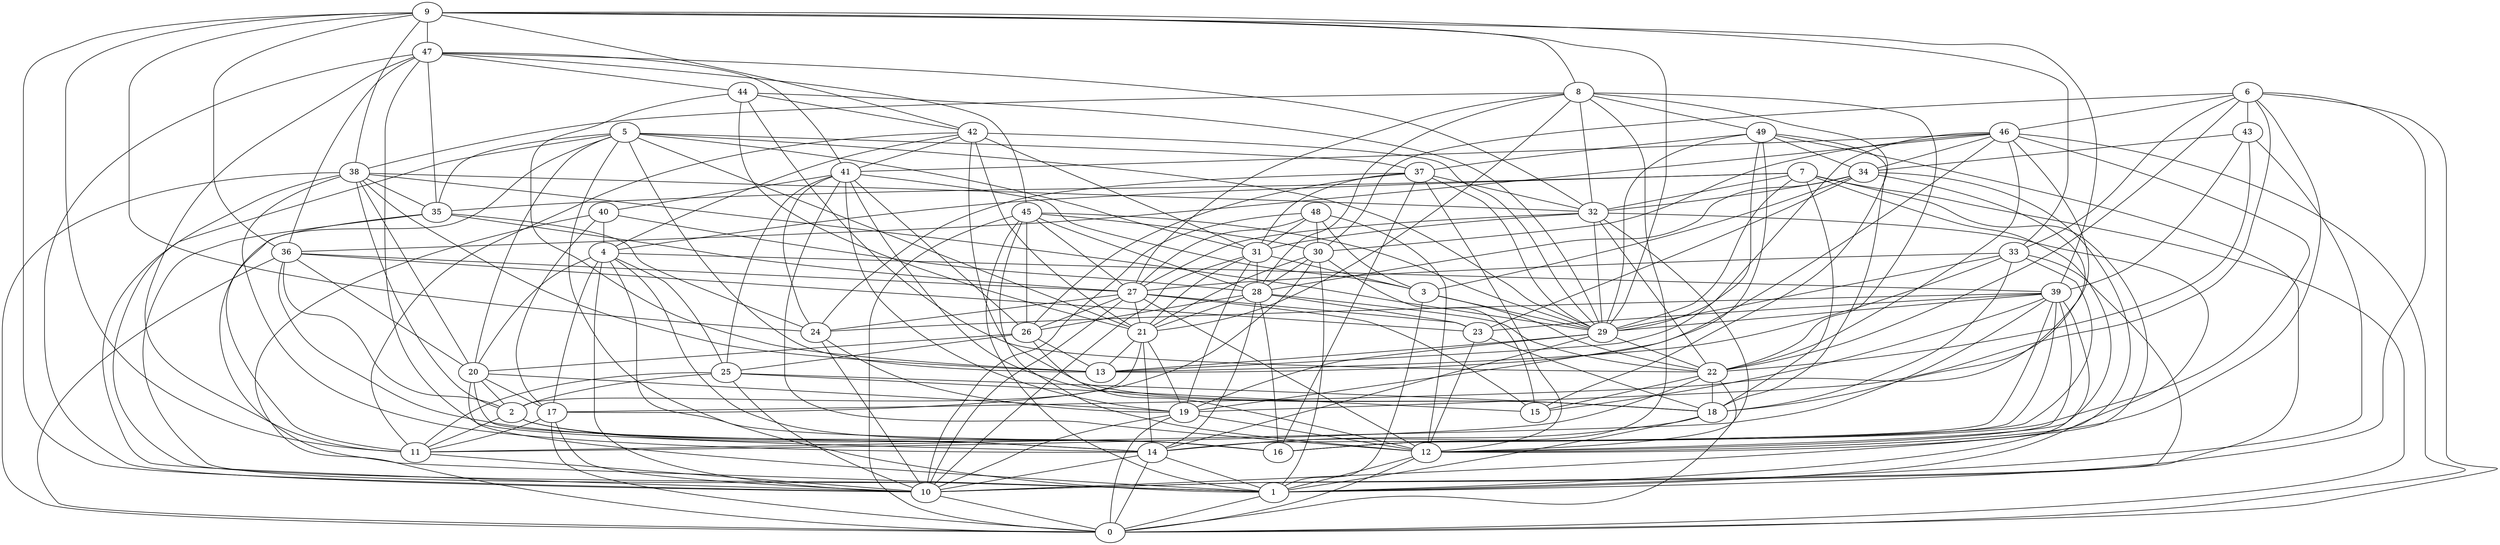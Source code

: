 digraph GG_graph {

subgraph G_graph {
edge [color = black]
"24" -> "10" [dir = none]
"4" -> "1" [dir = none]
"4" -> "10" [dir = none]
"47" -> "14" [dir = none]
"47" -> "44" [dir = none]
"47" -> "36" [dir = none]
"47" -> "11" [dir = none]
"47" -> "10" [dir = none]
"12" -> "1" [dir = none]
"44" -> "22" [dir = none]
"44" -> "42" [dir = none]
"35" -> "27" [dir = none]
"35" -> "11" [dir = none]
"35" -> "24" [dir = none]
"27" -> "24" [dir = none]
"27" -> "15" [dir = none]
"37" -> "31" [dir = none]
"37" -> "29" [dir = none]
"42" -> "4" [dir = none]
"42" -> "21" [dir = none]
"42" -> "11" [dir = none]
"42" -> "41" [dir = none]
"49" -> "37" [dir = none]
"49" -> "10" [dir = none]
"49" -> "29" [dir = none]
"49" -> "13" [dir = none]
"49" -> "18" [dir = none]
"46" -> "36" [dir = none]
"46" -> "0" [dir = none]
"46" -> "41" [dir = none]
"46" -> "17" [dir = none]
"33" -> "18" [dir = none]
"33" -> "27" [dir = none]
"33" -> "29" [dir = none]
"8" -> "32" [dir = none]
"8" -> "49" [dir = none]
"8" -> "38" [dir = none]
"8" -> "22" [dir = none]
"7" -> "12" [dir = none]
"7" -> "29" [dir = none]
"7" -> "0" [dir = none]
"7" -> "35" [dir = none]
"7" -> "4" [dir = none]
"10" -> "0" [dir = none]
"20" -> "19" [dir = none]
"20" -> "14" [dir = none]
"48" -> "12" [dir = none]
"48" -> "27" [dir = none]
"48" -> "31" [dir = none]
"48" -> "30" [dir = none]
"39" -> "14" [dir = none]
"39" -> "24" [dir = none]
"39" -> "15" [dir = none]
"39" -> "29" [dir = none]
"39" -> "1" [dir = none]
"39" -> "23" [dir = none]
"11" -> "10" [dir = none]
"41" -> "25" [dir = none]
"41" -> "3" [dir = none]
"41" -> "40" [dir = none]
"41" -> "24" [dir = none]
"41" -> "19" [dir = none]
"28" -> "21" [dir = none]
"28" -> "16" [dir = none]
"31" -> "3" [dir = none]
"31" -> "10" [dir = none]
"31" -> "28" [dir = none]
"31" -> "21" [dir = none]
"5" -> "13" [dir = none]
"5" -> "21" [dir = none]
"5" -> "37" [dir = none]
"5" -> "35" [dir = none]
"5" -> "31" [dir = none]
"5" -> "1" [dir = none]
"5" -> "29" [dir = none]
"5" -> "10" [dir = none]
"5" -> "20" [dir = none]
"36" -> "20" [dir = none]
"36" -> "23" [dir = none]
"36" -> "27" [dir = none]
"36" -> "16" [dir = none]
"36" -> "0" [dir = none]
"1" -> "0" [dir = none]
"22" -> "0" [dir = none]
"22" -> "18" [dir = none]
"40" -> "28" [dir = none]
"40" -> "17" [dir = none]
"17" -> "11" [dir = none]
"17" -> "10" [dir = none]
"9" -> "10" [dir = none]
"9" -> "11" [dir = none]
"9" -> "33" [dir = none]
"9" -> "8" [dir = none]
"9" -> "38" [dir = none]
"43" -> "34" [dir = none]
"43" -> "1" [dir = none]
"43" -> "22" [dir = none]
"32" -> "29" [dir = none]
"32" -> "31" [dir = none]
"32" -> "27" [dir = none]
"32" -> "1" [dir = none]
"32" -> "12" [dir = none]
"26" -> "20" [dir = none]
"26" -> "25" [dir = none]
"26" -> "13" [dir = none]
"34" -> "28" [dir = none]
"34" -> "12" [dir = none]
"34" -> "18" [dir = none]
"34" -> "3" [dir = none]
"34" -> "23" [dir = none]
"14" -> "0" [dir = none]
"14" -> "1" [dir = none]
"25" -> "2" [dir = none]
"25" -> "15" [dir = none]
"25" -> "10" [dir = none]
"25" -> "11" [dir = none]
"25" -> "18" [dir = none]
"2" -> "16" [dir = none]
"2" -> "11" [dir = none]
"2" -> "14" [dir = none]
"38" -> "14" [dir = none]
"38" -> "13" [dir = none]
"38" -> "32" [dir = none]
"38" -> "1" [dir = none]
"38" -> "35" [dir = none]
"38" -> "2" [dir = none]
"21" -> "2" [dir = none]
"23" -> "18" [dir = none]
"29" -> "22" [dir = none]
"30" -> "17" [dir = none]
"30" -> "21" [dir = none]
"30" -> "1" [dir = none]
"3" -> "29" [dir = none]
"3" -> "1" [dir = none]
"45" -> "26" [dir = none]
"45" -> "1" [dir = none]
"45" -> "28" [dir = none]
"45" -> "0" [dir = none]
"45" -> "29" [dir = none]
"6" -> "43" [dir = none]
"6" -> "46" [dir = none]
"6" -> "1" [dir = none]
"6" -> "0" [dir = none]
"6" -> "30" [dir = none]
"6" -> "22" [dir = none]
"6" -> "19" [dir = none]
"19" -> "12" [dir = none]
"46" -> "30" [dir = none]
"27" -> "12" [dir = none]
"9" -> "36" [dir = none]
"49" -> "34" [dir = none]
"31" -> "19" [dir = none]
"5" -> "16" [dir = none]
"20" -> "17" [dir = none]
"4" -> "16" [dir = none]
"39" -> "16" [dir = none]
"8" -> "21" [dir = none]
"27" -> "10" [dir = none]
"24" -> "19" [dir = none]
"4" -> "39" [dir = none]
"37" -> "26" [dir = none]
"7" -> "18" [dir = none]
"18" -> "1" [dir = none]
"30" -> "15" [dir = none]
"9" -> "24" [dir = none]
"38" -> "0" [dir = none]
"8" -> "15" [dir = none]
"37" -> "24" [dir = none]
"42" -> "29" [dir = none]
"28" -> "26" [dir = none]
"9" -> "47" [dir = none]
"42" -> "18" [dir = none]
"44" -> "29" [dir = none]
"30" -> "28" [dir = none]
"47" -> "41" [dir = none]
"48" -> "10" [dir = none]
"38" -> "20" [dir = none]
"39" -> "11" [dir = none]
"22" -> "11" [dir = none]
"48" -> "3" [dir = none]
"35" -> "1" [dir = none]
"29" -> "14" [dir = none]
"46" -> "16" [dir = none]
"8" -> "27" [dir = none]
"4" -> "25" [dir = none]
"44" -> "13" [dir = none]
"34" -> "32" [dir = none]
"12" -> "0" [dir = none]
"29" -> "19" [dir = none]
"49" -> "19" [dir = none]
"18" -> "14" [dir = none]
"20" -> "1" [dir = none]
"46" -> "34" [dir = none]
"20" -> "2" [dir = none]
"19" -> "0" [dir = none]
"27" -> "26" [dir = none]
"33" -> "10" [dir = none]
"33" -> "16" [dir = none]
"46" -> "13" [dir = none]
"4" -> "20" [dir = none]
"6" -> "33" [dir = none]
"27" -> "21" [dir = none]
"40" -> "0" [dir = none]
"43" -> "39" [dir = none]
"44" -> "21" [dir = none]
"39" -> "12" [dir = none]
"3" -> "22" [dir = none]
"8" -> "14" [dir = none]
"46" -> "29" [dir = none]
"46" -> "22" [dir = none]
"47" -> "35" [dir = none]
"45" -> "30" [dir = none]
"21" -> "19" [dir = none]
"14" -> "10" [dir = none]
"26" -> "12" [dir = none]
"4" -> "17" [dir = none]
"41" -> "12" [dir = none]
"28" -> "23" [dir = none]
"47" -> "32" [dir = none]
"37" -> "12" [dir = none]
"41" -> "18" [dir = none]
"29" -> "13" [dir = none]
"21" -> "14" [dir = none]
"17" -> "0" [dir = none]
"37" -> "32" [dir = none]
"23" -> "12" [dir = none]
"19" -> "10" [dir = none]
"45" -> "27" [dir = none]
"36" -> "2" [dir = none]
"32" -> "22" [dir = none]
"8" -> "28" [dir = none]
"28" -> "14" [dir = none]
"37" -> "16" [dir = none]
"7" -> "32" [dir = none]
"33" -> "13" [dir = none]
"47" -> "45" [dir = none]
"9" -> "42" [dir = none]
"7" -> "10" [dir = none]
"27" -> "23" [dir = none]
"6" -> "12" [dir = none]
"38" -> "29" [dir = none]
"22" -> "15" [dir = none]
"9" -> "29" [dir = none]
"45" -> "12" [dir = none]
"41" -> "26" [dir = none]
"21" -> "13" [dir = none]
"42" -> "31" [dir = none]
"9" -> "39" [dir = none]
"40" -> "4" [dir = none]
"28" -> "22" [dir = none]
}

}
